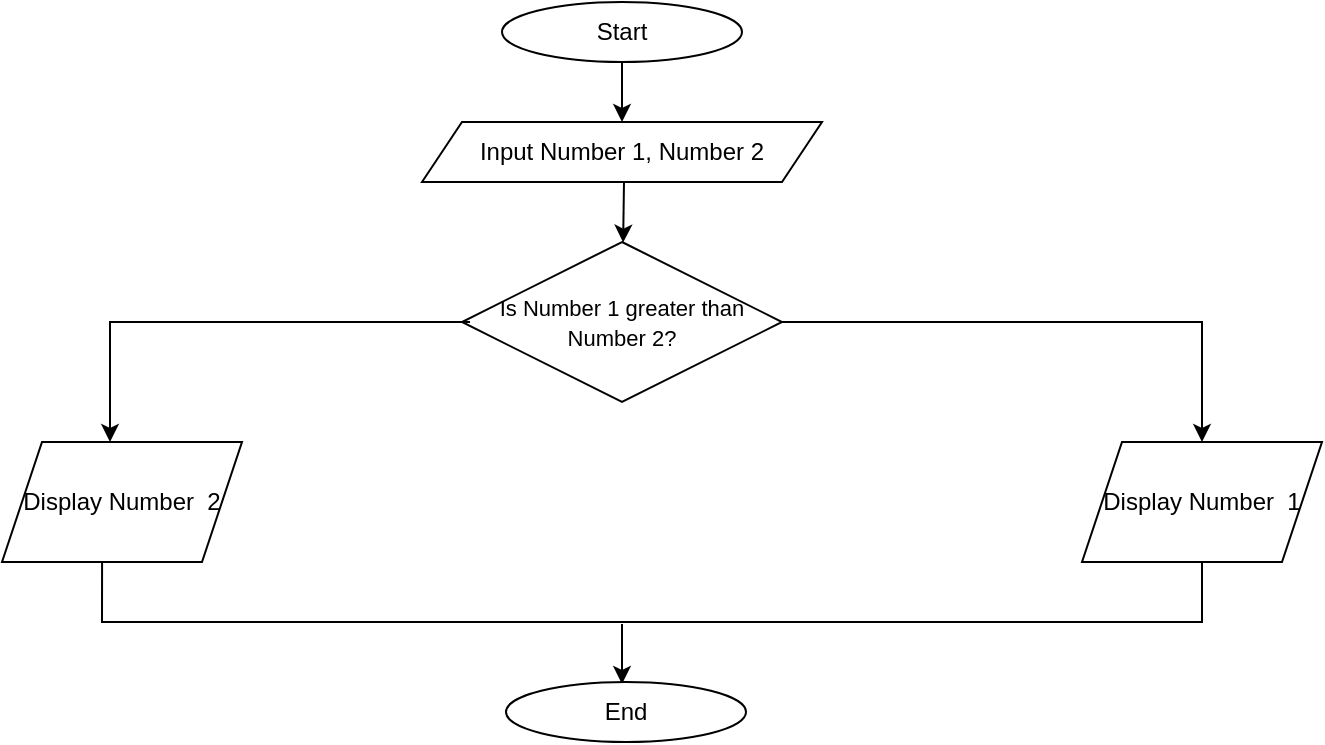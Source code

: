<mxfile version="20.8.18" type="github">
  <diagram id="C5RBs43oDa-KdzZeNtuy" name="Page-1">
    <mxGraphModel dx="880" dy="427" grid="1" gridSize="10" guides="1" tooltips="1" connect="1" arrows="1" fold="1" page="1" pageScale="1" pageWidth="827" pageHeight="1169" math="0" shadow="0">
      <root>
        <mxCell id="WIyWlLk6GJQsqaUBKTNV-0" />
        <mxCell id="WIyWlLk6GJQsqaUBKTNV-1" parent="WIyWlLk6GJQsqaUBKTNV-0" />
        <mxCell id="l9lw8TCdQc_dWnHDpE0C-0" value="Start" style="ellipse;whiteSpace=wrap;html=1;" vertex="1" parent="WIyWlLk6GJQsqaUBKTNV-1">
          <mxGeometry x="250" y="20" width="120" height="30" as="geometry" />
        </mxCell>
        <mxCell id="l9lw8TCdQc_dWnHDpE0C-1" value="" style="endArrow=classic;html=1;rounded=0;exitX=0.5;exitY=1;exitDx=0;exitDy=0;" edge="1" parent="WIyWlLk6GJQsqaUBKTNV-1">
          <mxGeometry width="50" height="50" relative="1" as="geometry">
            <mxPoint x="310" y="331" as="sourcePoint" />
            <mxPoint x="310" y="361" as="targetPoint" />
          </mxGeometry>
        </mxCell>
        <mxCell id="l9lw8TCdQc_dWnHDpE0C-2" value="Input Number 1, Number 2" style="shape=parallelogram;perimeter=parallelogramPerimeter;whiteSpace=wrap;html=1;fixedSize=1;" vertex="1" parent="WIyWlLk6GJQsqaUBKTNV-1">
          <mxGeometry x="210" y="80" width="200" height="30" as="geometry" />
        </mxCell>
        <mxCell id="l9lw8TCdQc_dWnHDpE0C-3" value="" style="endArrow=classic;html=1;rounded=0;exitX=0.5;exitY=1;exitDx=0;exitDy=0;" edge="1" parent="WIyWlLk6GJQsqaUBKTNV-1" target="l9lw8TCdQc_dWnHDpE0C-4">
          <mxGeometry width="50" height="50" relative="1" as="geometry">
            <mxPoint x="311" y="110" as="sourcePoint" />
            <mxPoint x="311" y="140" as="targetPoint" />
          </mxGeometry>
        </mxCell>
        <mxCell id="l9lw8TCdQc_dWnHDpE0C-4" value="&lt;font style=&quot;font-size: 11px;&quot;&gt;Is Number 1 greater than Number 2?&lt;/font&gt;" style="rhombus;whiteSpace=wrap;html=1;" vertex="1" parent="WIyWlLk6GJQsqaUBKTNV-1">
          <mxGeometry x="230" y="140" width="160" height="80" as="geometry" />
        </mxCell>
        <mxCell id="l9lw8TCdQc_dWnHDpE0C-5" value="" style="endArrow=classic;html=1;rounded=0;exitX=1;exitY=0.5;exitDx=0;exitDy=0;" edge="1" parent="WIyWlLk6GJQsqaUBKTNV-1" source="l9lw8TCdQc_dWnHDpE0C-4">
          <mxGeometry width="50" height="50" relative="1" as="geometry">
            <mxPoint x="390" y="220" as="sourcePoint" />
            <mxPoint x="600" y="240" as="targetPoint" />
            <Array as="points">
              <mxPoint x="600" y="180" />
            </Array>
          </mxGeometry>
        </mxCell>
        <mxCell id="l9lw8TCdQc_dWnHDpE0C-6" value="Display Number&amp;nbsp; 1" style="shape=parallelogram;perimeter=parallelogramPerimeter;whiteSpace=wrap;html=1;fixedSize=1;" vertex="1" parent="WIyWlLk6GJQsqaUBKTNV-1">
          <mxGeometry x="540" y="240" width="120" height="60" as="geometry" />
        </mxCell>
        <mxCell id="l9lw8TCdQc_dWnHDpE0C-7" value="" style="endArrow=classic;html=1;rounded=0;" edge="1" parent="WIyWlLk6GJQsqaUBKTNV-1">
          <mxGeometry width="50" height="50" relative="1" as="geometry">
            <mxPoint x="234" y="180" as="sourcePoint" />
            <mxPoint x="54" y="240" as="targetPoint" />
            <Array as="points">
              <mxPoint x="54" y="180" />
            </Array>
          </mxGeometry>
        </mxCell>
        <mxCell id="l9lw8TCdQc_dWnHDpE0C-9" value="Display Number&amp;nbsp; 2" style="shape=parallelogram;perimeter=parallelogramPerimeter;whiteSpace=wrap;html=1;fixedSize=1;" vertex="1" parent="WIyWlLk6GJQsqaUBKTNV-1">
          <mxGeometry y="240" width="120" height="60" as="geometry" />
        </mxCell>
        <mxCell id="l9lw8TCdQc_dWnHDpE0C-12" value="" style="endArrow=none;html=1;rounded=0;fontSize=11;entryX=0.5;entryY=1;entryDx=0;entryDy=0;exitX=0.417;exitY=1;exitDx=0;exitDy=0;exitPerimeter=0;" edge="1" parent="WIyWlLk6GJQsqaUBKTNV-1" source="l9lw8TCdQc_dWnHDpE0C-9" target="l9lw8TCdQc_dWnHDpE0C-6">
          <mxGeometry width="50" height="50" relative="1" as="geometry">
            <mxPoint x="50" y="310" as="sourcePoint" />
            <mxPoint x="600" y="330" as="targetPoint" />
            <Array as="points">
              <mxPoint x="50" y="330" />
              <mxPoint x="300" y="330" />
              <mxPoint x="600" y="330" />
            </Array>
          </mxGeometry>
        </mxCell>
        <mxCell id="l9lw8TCdQc_dWnHDpE0C-13" value="End" style="ellipse;whiteSpace=wrap;html=1;" vertex="1" parent="WIyWlLk6GJQsqaUBKTNV-1">
          <mxGeometry x="252" y="360" width="120" height="30" as="geometry" />
        </mxCell>
        <mxCell id="l9lw8TCdQc_dWnHDpE0C-15" value="" style="endArrow=classic;html=1;rounded=0;fontSize=11;exitX=0.5;exitY=1;exitDx=0;exitDy=0;entryX=0.5;entryY=0;entryDx=0;entryDy=0;" edge="1" parent="WIyWlLk6GJQsqaUBKTNV-1" source="l9lw8TCdQc_dWnHDpE0C-0" target="l9lw8TCdQc_dWnHDpE0C-2">
          <mxGeometry width="50" height="50" relative="1" as="geometry">
            <mxPoint x="290" y="220" as="sourcePoint" />
            <mxPoint x="340" y="170" as="targetPoint" />
          </mxGeometry>
        </mxCell>
      </root>
    </mxGraphModel>
  </diagram>
</mxfile>
